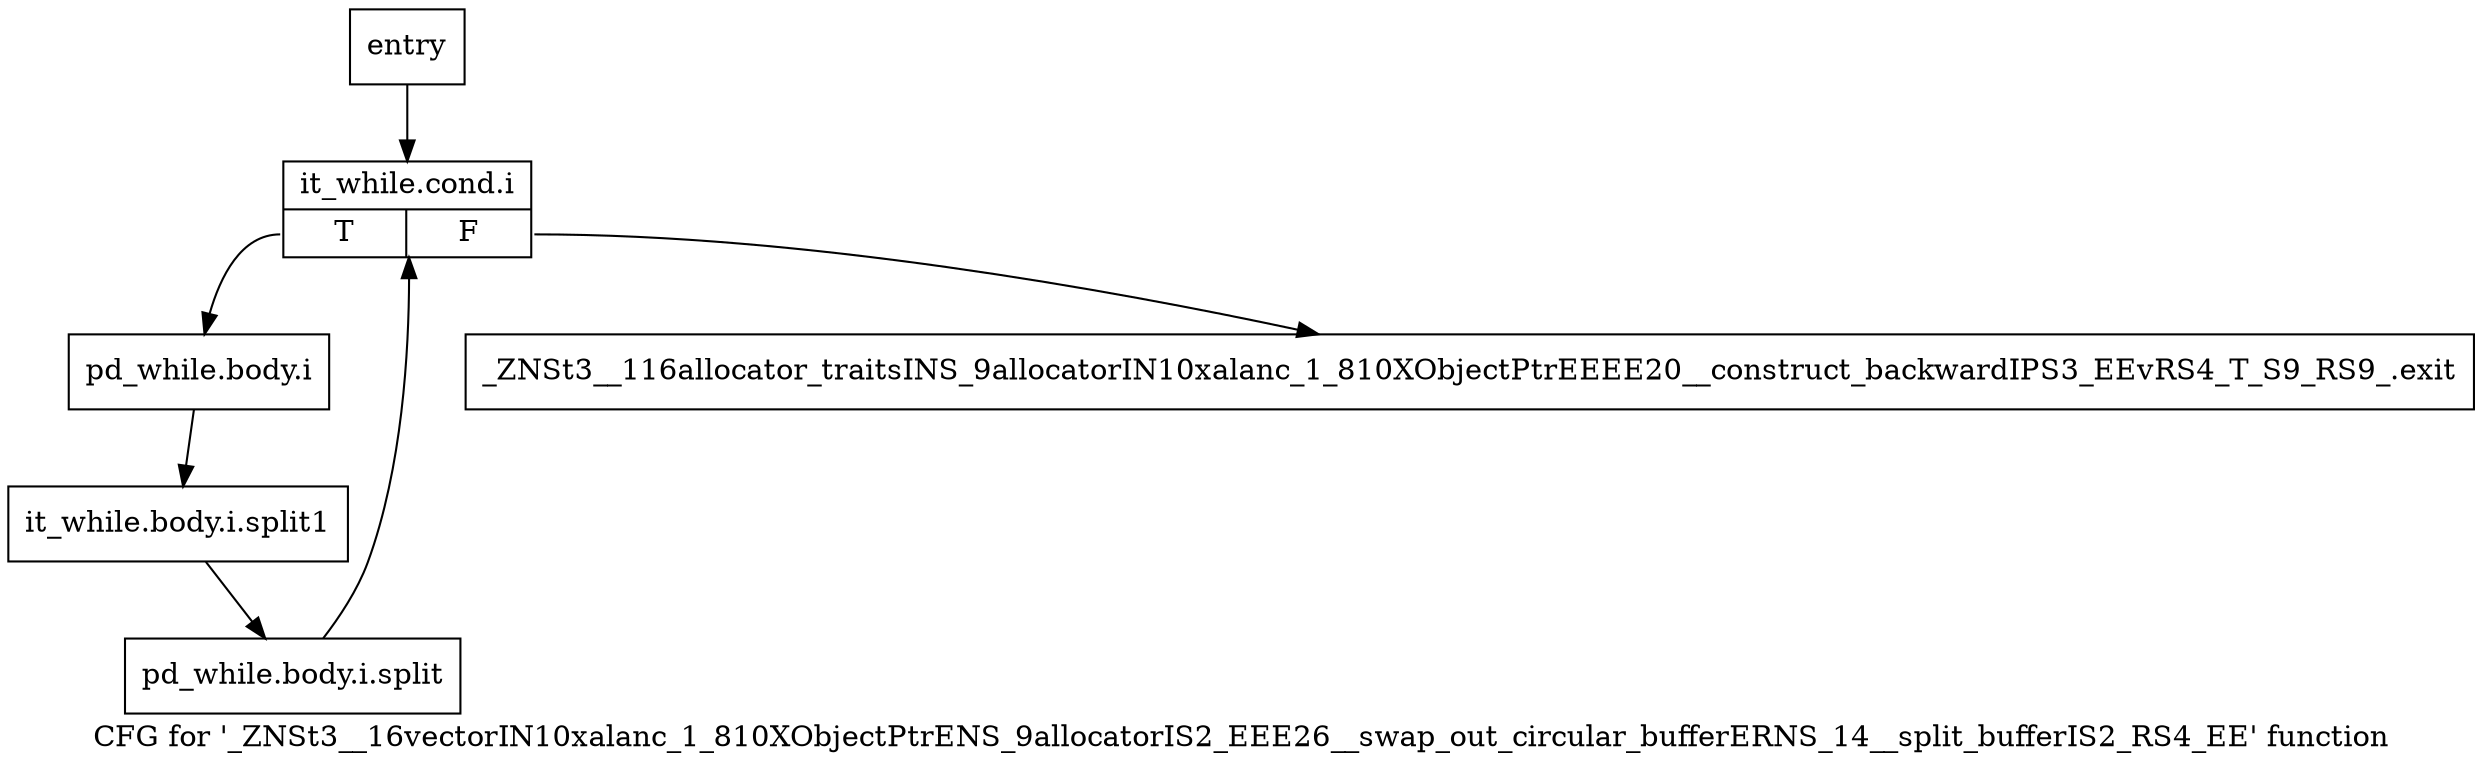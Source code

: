 digraph "CFG for '_ZNSt3__16vectorIN10xalanc_1_810XObjectPtrENS_9allocatorIS2_EEE26__swap_out_circular_bufferERNS_14__split_bufferIS2_RS4_EE' function" {
	label="CFG for '_ZNSt3__16vectorIN10xalanc_1_810XObjectPtrENS_9allocatorIS2_EEE26__swap_out_circular_bufferERNS_14__split_bufferIS2_RS4_EE' function";

	Node0x6838c90 [shape=record,label="{entry}"];
	Node0x6838c90 -> Node0x6838ce0;
	Node0x6838ce0 [shape=record,label="{it_while.cond.i|{<s0>T|<s1>F}}"];
	Node0x6838ce0:s0 -> Node0x6838d30;
	Node0x6838ce0:s1 -> Node0x6838d80;
	Node0x6838d30 [shape=record,label="{pd_while.body.i}"];
	Node0x6838d30 -> Node0xbb26b20;
	Node0xbb26b20 [shape=record,label="{it_while.body.i.split1}"];
	Node0xbb26b20 -> Node0xbb26da0;
	Node0xbb26da0 [shape=record,label="{pd_while.body.i.split}"];
	Node0xbb26da0 -> Node0x6838ce0;
	Node0x6838d80 [shape=record,label="{_ZNSt3__116allocator_traitsINS_9allocatorIN10xalanc_1_810XObjectPtrEEEE20__construct_backwardIPS3_EEvRS4_T_S9_RS9_.exit}"];
}
